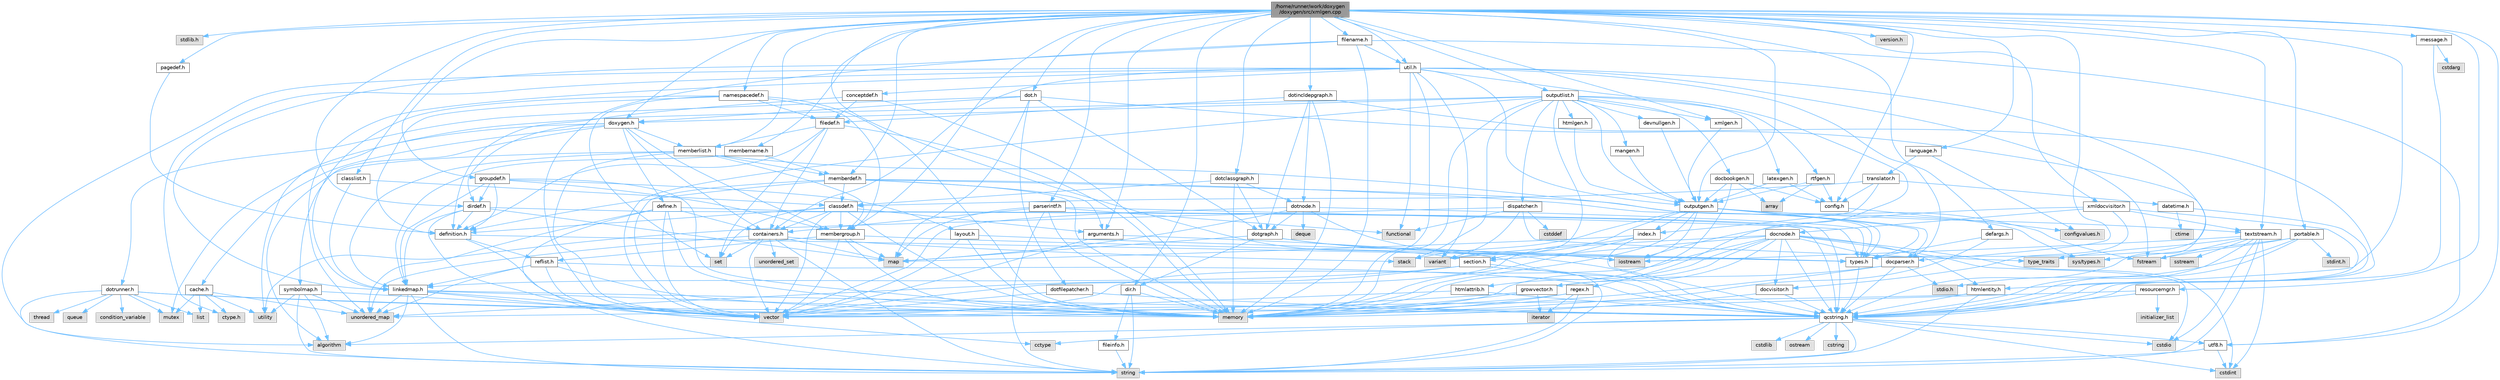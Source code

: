 digraph "/home/runner/work/doxygen/doxygen/src/xmlgen.cpp"
{
 // INTERACTIVE_SVG=YES
 // LATEX_PDF_SIZE
  bgcolor="transparent";
  edge [fontname=Helvetica,fontsize=10,labelfontname=Helvetica,labelfontsize=10];
  node [fontname=Helvetica,fontsize=10,shape=box,height=0.2,width=0.4];
  Node1 [id="Node000001",label="/home/runner/work/doxygen\l/doxygen/src/xmlgen.cpp",height=0.2,width=0.4,color="gray40", fillcolor="grey60", style="filled", fontcolor="black"];
  Node1 -> Node2 [id="edge1_Node000001_Node000002",color="steelblue1",style="solid"];
  Node2 [id="Node000002",label="stdlib.h",height=0.2,width=0.4,color="grey60", fillcolor="#E0E0E0", style="filled"];
  Node1 -> Node3 [id="edge2_Node000001_Node000003",color="steelblue1",style="solid"];
  Node3 [id="Node000003",label="textstream.h",height=0.2,width=0.4,color="grey40", fillcolor="white", style="filled",URL="$d4/d7d/textstream_8h.html",tooltip=" "];
  Node3 -> Node4 [id="edge3_Node000003_Node000004",color="steelblue1",style="solid"];
  Node4 [id="Node000004",label="string",height=0.2,width=0.4,color="grey60", fillcolor="#E0E0E0", style="filled"];
  Node3 -> Node5 [id="edge4_Node000003_Node000005",color="steelblue1",style="solid"];
  Node5 [id="Node000005",label="iostream",height=0.2,width=0.4,color="grey60", fillcolor="#E0E0E0", style="filled"];
  Node3 -> Node6 [id="edge5_Node000003_Node000006",color="steelblue1",style="solid"];
  Node6 [id="Node000006",label="sstream",height=0.2,width=0.4,color="grey60", fillcolor="#E0E0E0", style="filled"];
  Node3 -> Node7 [id="edge6_Node000003_Node000007",color="steelblue1",style="solid"];
  Node7 [id="Node000007",label="cstdint",height=0.2,width=0.4,color="grey60", fillcolor="#E0E0E0", style="filled"];
  Node3 -> Node8 [id="edge7_Node000003_Node000008",color="steelblue1",style="solid"];
  Node8 [id="Node000008",label="cstdio",height=0.2,width=0.4,color="grey60", fillcolor="#E0E0E0", style="filled"];
  Node3 -> Node9 [id="edge8_Node000003_Node000009",color="steelblue1",style="solid"];
  Node9 [id="Node000009",label="fstream",height=0.2,width=0.4,color="grey60", fillcolor="#E0E0E0", style="filled"];
  Node3 -> Node10 [id="edge9_Node000003_Node000010",color="steelblue1",style="solid"];
  Node10 [id="Node000010",label="type_traits",height=0.2,width=0.4,color="grey60", fillcolor="#E0E0E0", style="filled"];
  Node3 -> Node11 [id="edge10_Node000003_Node000011",color="steelblue1",style="solid"];
  Node11 [id="Node000011",label="qcstring.h",height=0.2,width=0.4,color="grey40", fillcolor="white", style="filled",URL="$d7/d5c/qcstring_8h.html",tooltip=" "];
  Node11 -> Node4 [id="edge11_Node000011_Node000004",color="steelblue1",style="solid"];
  Node11 -> Node12 [id="edge12_Node000011_Node000012",color="steelblue1",style="solid"];
  Node12 [id="Node000012",label="algorithm",height=0.2,width=0.4,color="grey60", fillcolor="#E0E0E0", style="filled"];
  Node11 -> Node13 [id="edge13_Node000011_Node000013",color="steelblue1",style="solid"];
  Node13 [id="Node000013",label="cctype",height=0.2,width=0.4,color="grey60", fillcolor="#E0E0E0", style="filled"];
  Node11 -> Node14 [id="edge14_Node000011_Node000014",color="steelblue1",style="solid"];
  Node14 [id="Node000014",label="cstring",height=0.2,width=0.4,color="grey60", fillcolor="#E0E0E0", style="filled"];
  Node11 -> Node8 [id="edge15_Node000011_Node000008",color="steelblue1",style="solid"];
  Node11 -> Node15 [id="edge16_Node000011_Node000015",color="steelblue1",style="solid"];
  Node15 [id="Node000015",label="cstdlib",height=0.2,width=0.4,color="grey60", fillcolor="#E0E0E0", style="filled"];
  Node11 -> Node7 [id="edge17_Node000011_Node000007",color="steelblue1",style="solid"];
  Node11 -> Node16 [id="edge18_Node000011_Node000016",color="steelblue1",style="solid"];
  Node16 [id="Node000016",label="ostream",height=0.2,width=0.4,color="grey60", fillcolor="#E0E0E0", style="filled"];
  Node11 -> Node17 [id="edge19_Node000011_Node000017",color="steelblue1",style="solid"];
  Node17 [id="Node000017",label="utf8.h",height=0.2,width=0.4,color="grey40", fillcolor="white", style="filled",URL="$db/d7c/utf8_8h.html",tooltip="Various UTF8 related helper functions."];
  Node17 -> Node7 [id="edge20_Node000017_Node000007",color="steelblue1",style="solid"];
  Node17 -> Node4 [id="edge21_Node000017_Node000004",color="steelblue1",style="solid"];
  Node1 -> Node18 [id="edge22_Node000001_Node000018",color="steelblue1",style="solid"];
  Node18 [id="Node000018",label="xmlgen.h",height=0.2,width=0.4,color="grey40", fillcolor="white", style="filled",URL="$d9/d67/xmlgen_8h.html",tooltip=" "];
  Node18 -> Node19 [id="edge23_Node000018_Node000019",color="steelblue1",style="solid"];
  Node19 [id="Node000019",label="outputgen.h",height=0.2,width=0.4,color="grey40", fillcolor="white", style="filled",URL="$df/d06/outputgen_8h.html",tooltip=" "];
  Node19 -> Node20 [id="edge24_Node000019_Node000020",color="steelblue1",style="solid"];
  Node20 [id="Node000020",label="memory",height=0.2,width=0.4,color="grey60", fillcolor="#E0E0E0", style="filled"];
  Node19 -> Node21 [id="edge25_Node000019_Node000021",color="steelblue1",style="solid"];
  Node21 [id="Node000021",label="stack",height=0.2,width=0.4,color="grey60", fillcolor="#E0E0E0", style="filled"];
  Node19 -> Node5 [id="edge26_Node000019_Node000005",color="steelblue1",style="solid"];
  Node19 -> Node9 [id="edge27_Node000019_Node000009",color="steelblue1",style="solid"];
  Node19 -> Node22 [id="edge28_Node000019_Node000022",color="steelblue1",style="solid"];
  Node22 [id="Node000022",label="types.h",height=0.2,width=0.4,color="grey40", fillcolor="white", style="filled",URL="$d9/d49/types_8h.html",tooltip="This file contains a number of basic enums and types."];
  Node22 -> Node11 [id="edge29_Node000022_Node000011",color="steelblue1",style="solid"];
  Node19 -> Node23 [id="edge30_Node000019_Node000023",color="steelblue1",style="solid"];
  Node23 [id="Node000023",label="index.h",height=0.2,width=0.4,color="grey40", fillcolor="white", style="filled",URL="$d1/db5/index_8h.html",tooltip=" "];
  Node23 -> Node20 [id="edge31_Node000023_Node000020",color="steelblue1",style="solid"];
  Node23 -> Node24 [id="edge32_Node000023_Node000024",color="steelblue1",style="solid"];
  Node24 [id="Node000024",label="vector",height=0.2,width=0.4,color="grey60", fillcolor="#E0E0E0", style="filled"];
  Node23 -> Node25 [id="edge33_Node000023_Node000025",color="steelblue1",style="solid"];
  Node25 [id="Node000025",label="map",height=0.2,width=0.4,color="grey60", fillcolor="#E0E0E0", style="filled"];
  Node23 -> Node11 [id="edge34_Node000023_Node000011",color="steelblue1",style="solid"];
  Node19 -> Node26 [id="edge35_Node000019_Node000026",color="steelblue1",style="solid"];
  Node26 [id="Node000026",label="section.h",height=0.2,width=0.4,color="grey40", fillcolor="white", style="filled",URL="$d1/d2a/section_8h.html",tooltip=" "];
  Node26 -> Node4 [id="edge36_Node000026_Node000004",color="steelblue1",style="solid"];
  Node26 -> Node27 [id="edge37_Node000026_Node000027",color="steelblue1",style="solid"];
  Node27 [id="Node000027",label="unordered_map",height=0.2,width=0.4,color="grey60", fillcolor="#E0E0E0", style="filled"];
  Node26 -> Node11 [id="edge38_Node000026_Node000011",color="steelblue1",style="solid"];
  Node26 -> Node28 [id="edge39_Node000026_Node000028",color="steelblue1",style="solid"];
  Node28 [id="Node000028",label="linkedmap.h",height=0.2,width=0.4,color="grey40", fillcolor="white", style="filled",URL="$da/de1/linkedmap_8h.html",tooltip=" "];
  Node28 -> Node27 [id="edge40_Node000028_Node000027",color="steelblue1",style="solid"];
  Node28 -> Node24 [id="edge41_Node000028_Node000024",color="steelblue1",style="solid"];
  Node28 -> Node20 [id="edge42_Node000028_Node000020",color="steelblue1",style="solid"];
  Node28 -> Node4 [id="edge43_Node000028_Node000004",color="steelblue1",style="solid"];
  Node28 -> Node12 [id="edge44_Node000028_Node000012",color="steelblue1",style="solid"];
  Node28 -> Node13 [id="edge45_Node000028_Node000013",color="steelblue1",style="solid"];
  Node28 -> Node11 [id="edge46_Node000028_Node000011",color="steelblue1",style="solid"];
  Node19 -> Node3 [id="edge47_Node000019_Node000003",color="steelblue1",style="solid"];
  Node19 -> Node29 [id="edge48_Node000019_Node000029",color="steelblue1",style="solid"];
  Node29 [id="Node000029",label="docparser.h",height=0.2,width=0.4,color="grey40", fillcolor="white", style="filled",URL="$de/d9c/docparser_8h.html",tooltip=" "];
  Node29 -> Node30 [id="edge49_Node000029_Node000030",color="steelblue1",style="solid"];
  Node30 [id="Node000030",label="stdio.h",height=0.2,width=0.4,color="grey60", fillcolor="#E0E0E0", style="filled"];
  Node29 -> Node20 [id="edge50_Node000029_Node000020",color="steelblue1",style="solid"];
  Node29 -> Node11 [id="edge51_Node000029_Node000011",color="steelblue1",style="solid"];
  Node29 -> Node31 [id="edge52_Node000029_Node000031",color="steelblue1",style="solid"];
  Node31 [id="Node000031",label="growvector.h",height=0.2,width=0.4,color="grey40", fillcolor="white", style="filled",URL="$d7/d50/growvector_8h.html",tooltip=" "];
  Node31 -> Node24 [id="edge53_Node000031_Node000024",color="steelblue1",style="solid"];
  Node31 -> Node20 [id="edge54_Node000031_Node000020",color="steelblue1",style="solid"];
  Node31 -> Node32 [id="edge55_Node000031_Node000032",color="steelblue1",style="solid"];
  Node32 [id="Node000032",label="iterator",height=0.2,width=0.4,color="grey60", fillcolor="#E0E0E0", style="filled"];
  Node1 -> Node33 [id="edge56_Node000001_Node000033",color="steelblue1",style="solid"];
  Node33 [id="Node000033",label="doxygen.h",height=0.2,width=0.4,color="grey40", fillcolor="white", style="filled",URL="$d1/da1/doxygen_8h.html",tooltip=" "];
  Node33 -> Node34 [id="edge57_Node000033_Node000034",color="steelblue1",style="solid"];
  Node34 [id="Node000034",label="mutex",height=0.2,width=0.4,color="grey60", fillcolor="#E0E0E0", style="filled"];
  Node33 -> Node35 [id="edge58_Node000033_Node000035",color="steelblue1",style="solid"];
  Node35 [id="Node000035",label="containers.h",height=0.2,width=0.4,color="grey40", fillcolor="white", style="filled",URL="$d5/d75/containers_8h.html",tooltip=" "];
  Node35 -> Node24 [id="edge59_Node000035_Node000024",color="steelblue1",style="solid"];
  Node35 -> Node4 [id="edge60_Node000035_Node000004",color="steelblue1",style="solid"];
  Node35 -> Node36 [id="edge61_Node000035_Node000036",color="steelblue1",style="solid"];
  Node36 [id="Node000036",label="set",height=0.2,width=0.4,color="grey60", fillcolor="#E0E0E0", style="filled"];
  Node35 -> Node25 [id="edge62_Node000035_Node000025",color="steelblue1",style="solid"];
  Node35 -> Node37 [id="edge63_Node000035_Node000037",color="steelblue1",style="solid"];
  Node37 [id="Node000037",label="unordered_set",height=0.2,width=0.4,color="grey60", fillcolor="#E0E0E0", style="filled"];
  Node35 -> Node27 [id="edge64_Node000035_Node000027",color="steelblue1",style="solid"];
  Node35 -> Node21 [id="edge65_Node000035_Node000021",color="steelblue1",style="solid"];
  Node33 -> Node38 [id="edge66_Node000033_Node000038",color="steelblue1",style="solid"];
  Node38 [id="Node000038",label="membergroup.h",height=0.2,width=0.4,color="grey40", fillcolor="white", style="filled",URL="$d9/d11/membergroup_8h.html",tooltip=" "];
  Node38 -> Node24 [id="edge67_Node000038_Node000024",color="steelblue1",style="solid"];
  Node38 -> Node25 [id="edge68_Node000038_Node000025",color="steelblue1",style="solid"];
  Node38 -> Node20 [id="edge69_Node000038_Node000020",color="steelblue1",style="solid"];
  Node38 -> Node22 [id="edge70_Node000038_Node000022",color="steelblue1",style="solid"];
  Node38 -> Node39 [id="edge71_Node000038_Node000039",color="steelblue1",style="solid"];
  Node39 [id="Node000039",label="reflist.h",height=0.2,width=0.4,color="grey40", fillcolor="white", style="filled",URL="$d1/d02/reflist_8h.html",tooltip=" "];
  Node39 -> Node24 [id="edge72_Node000039_Node000024",color="steelblue1",style="solid"];
  Node39 -> Node27 [id="edge73_Node000039_Node000027",color="steelblue1",style="solid"];
  Node39 -> Node20 [id="edge74_Node000039_Node000020",color="steelblue1",style="solid"];
  Node39 -> Node11 [id="edge75_Node000039_Node000011",color="steelblue1",style="solid"];
  Node39 -> Node28 [id="edge76_Node000039_Node000028",color="steelblue1",style="solid"];
  Node33 -> Node40 [id="edge77_Node000033_Node000040",color="steelblue1",style="solid"];
  Node40 [id="Node000040",label="dirdef.h",height=0.2,width=0.4,color="grey40", fillcolor="white", style="filled",URL="$d6/d15/dirdef_8h.html",tooltip=" "];
  Node40 -> Node24 [id="edge78_Node000040_Node000024",color="steelblue1",style="solid"];
  Node40 -> Node25 [id="edge79_Node000040_Node000025",color="steelblue1",style="solid"];
  Node40 -> Node11 [id="edge80_Node000040_Node000011",color="steelblue1",style="solid"];
  Node40 -> Node28 [id="edge81_Node000040_Node000028",color="steelblue1",style="solid"];
  Node40 -> Node41 [id="edge82_Node000040_Node000041",color="steelblue1",style="solid"];
  Node41 [id="Node000041",label="definition.h",height=0.2,width=0.4,color="grey40", fillcolor="white", style="filled",URL="$df/da1/definition_8h.html",tooltip=" "];
  Node41 -> Node24 [id="edge83_Node000041_Node000024",color="steelblue1",style="solid"];
  Node41 -> Node22 [id="edge84_Node000041_Node000022",color="steelblue1",style="solid"];
  Node41 -> Node39 [id="edge85_Node000041_Node000039",color="steelblue1",style="solid"];
  Node33 -> Node42 [id="edge86_Node000033_Node000042",color="steelblue1",style="solid"];
  Node42 [id="Node000042",label="memberlist.h",height=0.2,width=0.4,color="grey40", fillcolor="white", style="filled",URL="$dd/d78/memberlist_8h.html",tooltip=" "];
  Node42 -> Node24 [id="edge87_Node000042_Node000024",color="steelblue1",style="solid"];
  Node42 -> Node12 [id="edge88_Node000042_Node000012",color="steelblue1",style="solid"];
  Node42 -> Node43 [id="edge89_Node000042_Node000043",color="steelblue1",style="solid"];
  Node43 [id="Node000043",label="memberdef.h",height=0.2,width=0.4,color="grey40", fillcolor="white", style="filled",URL="$d4/d46/memberdef_8h.html",tooltip=" "];
  Node43 -> Node24 [id="edge90_Node000043_Node000024",color="steelblue1",style="solid"];
  Node43 -> Node20 [id="edge91_Node000043_Node000020",color="steelblue1",style="solid"];
  Node43 -> Node44 [id="edge92_Node000043_Node000044",color="steelblue1",style="solid"];
  Node44 [id="Node000044",label="sys/types.h",height=0.2,width=0.4,color="grey60", fillcolor="#E0E0E0", style="filled"];
  Node43 -> Node22 [id="edge93_Node000043_Node000022",color="steelblue1",style="solid"];
  Node43 -> Node41 [id="edge94_Node000043_Node000041",color="steelblue1",style="solid"];
  Node43 -> Node45 [id="edge95_Node000043_Node000045",color="steelblue1",style="solid"];
  Node45 [id="Node000045",label="arguments.h",height=0.2,width=0.4,color="grey40", fillcolor="white", style="filled",URL="$df/d9b/arguments_8h.html",tooltip=" "];
  Node45 -> Node24 [id="edge96_Node000045_Node000024",color="steelblue1",style="solid"];
  Node45 -> Node11 [id="edge97_Node000045_Node000011",color="steelblue1",style="solid"];
  Node43 -> Node46 [id="edge98_Node000043_Node000046",color="steelblue1",style="solid"];
  Node46 [id="Node000046",label="classdef.h",height=0.2,width=0.4,color="grey40", fillcolor="white", style="filled",URL="$d1/da6/classdef_8h.html",tooltip=" "];
  Node46 -> Node20 [id="edge99_Node000046_Node000020",color="steelblue1",style="solid"];
  Node46 -> Node24 [id="edge100_Node000046_Node000024",color="steelblue1",style="solid"];
  Node46 -> Node36 [id="edge101_Node000046_Node000036",color="steelblue1",style="solid"];
  Node46 -> Node35 [id="edge102_Node000046_Node000035",color="steelblue1",style="solid"];
  Node46 -> Node41 [id="edge103_Node000046_Node000041",color="steelblue1",style="solid"];
  Node46 -> Node45 [id="edge104_Node000046_Node000045",color="steelblue1",style="solid"];
  Node46 -> Node38 [id="edge105_Node000046_Node000038",color="steelblue1",style="solid"];
  Node42 -> Node28 [id="edge106_Node000042_Node000028",color="steelblue1",style="solid"];
  Node42 -> Node22 [id="edge107_Node000042_Node000022",color="steelblue1",style="solid"];
  Node42 -> Node38 [id="edge108_Node000042_Node000038",color="steelblue1",style="solid"];
  Node33 -> Node47 [id="edge109_Node000033_Node000047",color="steelblue1",style="solid"];
  Node47 [id="Node000047",label="define.h",height=0.2,width=0.4,color="grey40", fillcolor="white", style="filled",URL="$df/d67/define_8h.html",tooltip=" "];
  Node47 -> Node24 [id="edge110_Node000047_Node000024",color="steelblue1",style="solid"];
  Node47 -> Node20 [id="edge111_Node000047_Node000020",color="steelblue1",style="solid"];
  Node47 -> Node4 [id="edge112_Node000047_Node000004",color="steelblue1",style="solid"];
  Node47 -> Node27 [id="edge113_Node000047_Node000027",color="steelblue1",style="solid"];
  Node47 -> Node11 [id="edge114_Node000047_Node000011",color="steelblue1",style="solid"];
  Node47 -> Node35 [id="edge115_Node000047_Node000035",color="steelblue1",style="solid"];
  Node33 -> Node48 [id="edge116_Node000033_Node000048",color="steelblue1",style="solid"];
  Node48 [id="Node000048",label="cache.h",height=0.2,width=0.4,color="grey40", fillcolor="white", style="filled",URL="$d3/d26/cache_8h.html",tooltip=" "];
  Node48 -> Node49 [id="edge117_Node000048_Node000049",color="steelblue1",style="solid"];
  Node49 [id="Node000049",label="list",height=0.2,width=0.4,color="grey60", fillcolor="#E0E0E0", style="filled"];
  Node48 -> Node27 [id="edge118_Node000048_Node000027",color="steelblue1",style="solid"];
  Node48 -> Node34 [id="edge119_Node000048_Node000034",color="steelblue1",style="solid"];
  Node48 -> Node50 [id="edge120_Node000048_Node000050",color="steelblue1",style="solid"];
  Node50 [id="Node000050",label="utility",height=0.2,width=0.4,color="grey60", fillcolor="#E0E0E0", style="filled"];
  Node48 -> Node51 [id="edge121_Node000048_Node000051",color="steelblue1",style="solid"];
  Node51 [id="Node000051",label="ctype.h",height=0.2,width=0.4,color="grey60", fillcolor="#E0E0E0", style="filled"];
  Node33 -> Node52 [id="edge122_Node000033_Node000052",color="steelblue1",style="solid"];
  Node52 [id="Node000052",label="symbolmap.h",height=0.2,width=0.4,color="grey40", fillcolor="white", style="filled",URL="$d7/ddd/symbolmap_8h.html",tooltip=" "];
  Node52 -> Node12 [id="edge123_Node000052_Node000012",color="steelblue1",style="solid"];
  Node52 -> Node27 [id="edge124_Node000052_Node000027",color="steelblue1",style="solid"];
  Node52 -> Node24 [id="edge125_Node000052_Node000024",color="steelblue1",style="solid"];
  Node52 -> Node4 [id="edge126_Node000052_Node000004",color="steelblue1",style="solid"];
  Node52 -> Node50 [id="edge127_Node000052_Node000050",color="steelblue1",style="solid"];
  Node1 -> Node53 [id="edge128_Node000001_Node000053",color="steelblue1",style="solid"];
  Node53 [id="Node000053",label="message.h",height=0.2,width=0.4,color="grey40", fillcolor="white", style="filled",URL="$d2/d0d/message_8h.html",tooltip=" "];
  Node53 -> Node54 [id="edge129_Node000053_Node000054",color="steelblue1",style="solid"];
  Node54 [id="Node000054",label="cstdarg",height=0.2,width=0.4,color="grey60", fillcolor="#E0E0E0", style="filled"];
  Node53 -> Node11 [id="edge130_Node000053_Node000011",color="steelblue1",style="solid"];
  Node1 -> Node55 [id="edge131_Node000001_Node000055",color="steelblue1",style="solid"];
  Node55 [id="Node000055",label="config.h",height=0.2,width=0.4,color="grey40", fillcolor="white", style="filled",URL="$db/d16/config_8h.html",tooltip=" "];
  Node55 -> Node56 [id="edge132_Node000055_Node000056",color="steelblue1",style="solid"];
  Node56 [id="Node000056",label="configvalues.h",height=0.2,width=0.4,color="grey60", fillcolor="#E0E0E0", style="filled"];
  Node1 -> Node57 [id="edge133_Node000001_Node000057",color="steelblue1",style="solid"];
  Node57 [id="Node000057",label="classlist.h",height=0.2,width=0.4,color="grey40", fillcolor="white", style="filled",URL="$d2/df8/classlist_8h.html",tooltip=" "];
  Node57 -> Node28 [id="edge134_Node000057_Node000028",color="steelblue1",style="solid"];
  Node57 -> Node46 [id="edge135_Node000057_Node000046",color="steelblue1",style="solid"];
  Node1 -> Node58 [id="edge136_Node000001_Node000058",color="steelblue1",style="solid"];
  Node58 [id="Node000058",label="util.h",height=0.2,width=0.4,color="grey40", fillcolor="white", style="filled",URL="$d8/d3c/util_8h.html",tooltip="A bunch of utility functions."];
  Node58 -> Node20 [id="edge137_Node000058_Node000020",color="steelblue1",style="solid"];
  Node58 -> Node27 [id="edge138_Node000058_Node000027",color="steelblue1",style="solid"];
  Node58 -> Node12 [id="edge139_Node000058_Node000012",color="steelblue1",style="solid"];
  Node58 -> Node59 [id="edge140_Node000058_Node000059",color="steelblue1",style="solid"];
  Node59 [id="Node000059",label="functional",height=0.2,width=0.4,color="grey60", fillcolor="#E0E0E0", style="filled"];
  Node58 -> Node9 [id="edge141_Node000058_Node000009",color="steelblue1",style="solid"];
  Node58 -> Node60 [id="edge142_Node000058_Node000060",color="steelblue1",style="solid"];
  Node60 [id="Node000060",label="variant",height=0.2,width=0.4,color="grey60", fillcolor="#E0E0E0", style="filled"];
  Node58 -> Node51 [id="edge143_Node000058_Node000051",color="steelblue1",style="solid"];
  Node58 -> Node22 [id="edge144_Node000058_Node000022",color="steelblue1",style="solid"];
  Node58 -> Node29 [id="edge145_Node000058_Node000029",color="steelblue1",style="solid"];
  Node58 -> Node35 [id="edge146_Node000058_Node000035",color="steelblue1",style="solid"];
  Node58 -> Node19 [id="edge147_Node000058_Node000019",color="steelblue1",style="solid"];
  Node58 -> Node61 [id="edge148_Node000058_Node000061",color="steelblue1",style="solid"];
  Node61 [id="Node000061",label="regex.h",height=0.2,width=0.4,color="grey40", fillcolor="white", style="filled",URL="$d1/d21/regex_8h.html",tooltip=" "];
  Node61 -> Node20 [id="edge149_Node000061_Node000020",color="steelblue1",style="solid"];
  Node61 -> Node4 [id="edge150_Node000061_Node000004",color="steelblue1",style="solid"];
  Node61 -> Node24 [id="edge151_Node000061_Node000024",color="steelblue1",style="solid"];
  Node61 -> Node32 [id="edge152_Node000061_Node000032",color="steelblue1",style="solid"];
  Node58 -> Node62 [id="edge153_Node000058_Node000062",color="steelblue1",style="solid"];
  Node62 [id="Node000062",label="conceptdef.h",height=0.2,width=0.4,color="grey40", fillcolor="white", style="filled",URL="$da/df1/conceptdef_8h.html",tooltip=" "];
  Node62 -> Node20 [id="edge154_Node000062_Node000020",color="steelblue1",style="solid"];
  Node62 -> Node41 [id="edge155_Node000062_Node000041",color="steelblue1",style="solid"];
  Node62 -> Node63 [id="edge156_Node000062_Node000063",color="steelblue1",style="solid"];
  Node63 [id="Node000063",label="filedef.h",height=0.2,width=0.4,color="grey40", fillcolor="white", style="filled",URL="$d4/d3a/filedef_8h.html",tooltip=" "];
  Node63 -> Node20 [id="edge157_Node000063_Node000020",color="steelblue1",style="solid"];
  Node63 -> Node36 [id="edge158_Node000063_Node000036",color="steelblue1",style="solid"];
  Node63 -> Node41 [id="edge159_Node000063_Node000041",color="steelblue1",style="solid"];
  Node63 -> Node42 [id="edge160_Node000063_Node000042",color="steelblue1",style="solid"];
  Node63 -> Node35 [id="edge161_Node000063_Node000035",color="steelblue1",style="solid"];
  Node1 -> Node64 [id="edge162_Node000001_Node000064",color="steelblue1",style="solid"];
  Node64 [id="Node000064",label="defargs.h",height=0.2,width=0.4,color="grey40", fillcolor="white", style="filled",URL="$d8/d65/defargs_8h.html",tooltip=" "];
  Node64 -> Node22 [id="edge163_Node000064_Node000022",color="steelblue1",style="solid"];
  Node64 -> Node20 [id="edge164_Node000064_Node000020",color="steelblue1",style="solid"];
  Node1 -> Node19 [id="edge165_Node000001_Node000019",color="steelblue1",style="solid"];
  Node1 -> Node65 [id="edge166_Node000001_Node000065",color="steelblue1",style="solid"];
  Node65 [id="Node000065",label="outputlist.h",height=0.2,width=0.4,color="grey40", fillcolor="white", style="filled",URL="$d2/db9/outputlist_8h.html",tooltip=" "];
  Node65 -> Node50 [id="edge167_Node000065_Node000050",color="steelblue1",style="solid"];
  Node65 -> Node24 [id="edge168_Node000065_Node000024",color="steelblue1",style="solid"];
  Node65 -> Node20 [id="edge169_Node000065_Node000020",color="steelblue1",style="solid"];
  Node65 -> Node60 [id="edge170_Node000065_Node000060",color="steelblue1",style="solid"];
  Node65 -> Node21 [id="edge171_Node000065_Node000021",color="steelblue1",style="solid"];
  Node65 -> Node19 [id="edge172_Node000065_Node000019",color="steelblue1",style="solid"];
  Node65 -> Node33 [id="edge173_Node000065_Node000033",color="steelblue1",style="solid"];
  Node65 -> Node66 [id="edge174_Node000065_Node000066",color="steelblue1",style="solid"];
  Node66 [id="Node000066",label="dispatcher.h",height=0.2,width=0.4,color="grey40", fillcolor="white", style="filled",URL="$da/d73/dispatcher_8h.html",tooltip=" "];
  Node66 -> Node67 [id="edge175_Node000066_Node000067",color="steelblue1",style="solid"];
  Node67 [id="Node000067",label="cstddef",height=0.2,width=0.4,color="grey60", fillcolor="#E0E0E0", style="filled"];
  Node66 -> Node50 [id="edge176_Node000066_Node000050",color="steelblue1",style="solid"];
  Node66 -> Node59 [id="edge177_Node000066_Node000059",color="steelblue1",style="solid"];
  Node66 -> Node60 [id="edge178_Node000066_Node000060",color="steelblue1",style="solid"];
  Node66 -> Node10 [id="edge179_Node000066_Node000010",color="steelblue1",style="solid"];
  Node65 -> Node68 [id="edge180_Node000065_Node000068",color="steelblue1",style="solid"];
  Node68 [id="Node000068",label="htmlgen.h",height=0.2,width=0.4,color="grey40", fillcolor="white", style="filled",URL="$d8/d56/htmlgen_8h.html",tooltip=" "];
  Node68 -> Node19 [id="edge181_Node000068_Node000019",color="steelblue1",style="solid"];
  Node65 -> Node69 [id="edge182_Node000065_Node000069",color="steelblue1",style="solid"];
  Node69 [id="Node000069",label="latexgen.h",height=0.2,width=0.4,color="grey40", fillcolor="white", style="filled",URL="$d6/d9c/latexgen_8h.html",tooltip=" "];
  Node69 -> Node55 [id="edge183_Node000069_Node000055",color="steelblue1",style="solid"];
  Node69 -> Node19 [id="edge184_Node000069_Node000019",color="steelblue1",style="solid"];
  Node65 -> Node70 [id="edge185_Node000065_Node000070",color="steelblue1",style="solid"];
  Node70 [id="Node000070",label="rtfgen.h",height=0.2,width=0.4,color="grey40", fillcolor="white", style="filled",URL="$d4/daa/rtfgen_8h.html",tooltip=" "];
  Node70 -> Node71 [id="edge186_Node000070_Node000071",color="steelblue1",style="solid"];
  Node71 [id="Node000071",label="array",height=0.2,width=0.4,color="grey60", fillcolor="#E0E0E0", style="filled"];
  Node70 -> Node55 [id="edge187_Node000070_Node000055",color="steelblue1",style="solid"];
  Node70 -> Node19 [id="edge188_Node000070_Node000019",color="steelblue1",style="solid"];
  Node65 -> Node72 [id="edge189_Node000065_Node000072",color="steelblue1",style="solid"];
  Node72 [id="Node000072",label="mangen.h",height=0.2,width=0.4,color="grey40", fillcolor="white", style="filled",URL="$da/dc0/mangen_8h.html",tooltip=" "];
  Node72 -> Node19 [id="edge190_Node000072_Node000019",color="steelblue1",style="solid"];
  Node65 -> Node73 [id="edge191_Node000065_Node000073",color="steelblue1",style="solid"];
  Node73 [id="Node000073",label="docbookgen.h",height=0.2,width=0.4,color="grey40", fillcolor="white", style="filled",URL="$de/dea/docbookgen_8h.html",tooltip=" "];
  Node73 -> Node20 [id="edge192_Node000073_Node000020",color="steelblue1",style="solid"];
  Node73 -> Node71 [id="edge193_Node000073_Node000071",color="steelblue1",style="solid"];
  Node73 -> Node55 [id="edge194_Node000073_Node000055",color="steelblue1",style="solid"];
  Node73 -> Node19 [id="edge195_Node000073_Node000019",color="steelblue1",style="solid"];
  Node65 -> Node18 [id="edge196_Node000065_Node000018",color="steelblue1",style="solid"];
  Node65 -> Node74 [id="edge197_Node000065_Node000074",color="steelblue1",style="solid"];
  Node74 [id="Node000074",label="devnullgen.h",height=0.2,width=0.4,color="grey40", fillcolor="white", style="filled",URL="$d8/de5/devnullgen_8h.html",tooltip=" "];
  Node74 -> Node19 [id="edge198_Node000074_Node000019",color="steelblue1",style="solid"];
  Node1 -> Node75 [id="edge199_Node000001_Node000075",color="steelblue1",style="solid"];
  Node75 [id="Node000075",label="dot.h",height=0.2,width=0.4,color="grey40", fillcolor="white", style="filled",URL="$d6/d4a/dot_8h.html",tooltip=" "];
  Node75 -> Node25 [id="edge200_Node000075_Node000025",color="steelblue1",style="solid"];
  Node75 -> Node11 [id="edge201_Node000075_Node000011",color="steelblue1",style="solid"];
  Node75 -> Node76 [id="edge202_Node000075_Node000076",color="steelblue1",style="solid"];
  Node76 [id="Node000076",label="dotgraph.h",height=0.2,width=0.4,color="grey40", fillcolor="white", style="filled",URL="$d0/daa/dotgraph_8h.html",tooltip=" "];
  Node76 -> Node5 [id="edge203_Node000076_Node000005",color="steelblue1",style="solid"];
  Node76 -> Node25 [id="edge204_Node000076_Node000025",color="steelblue1",style="solid"];
  Node76 -> Node11 [id="edge205_Node000076_Node000011",color="steelblue1",style="solid"];
  Node76 -> Node77 [id="edge206_Node000076_Node000077",color="steelblue1",style="solid"];
  Node77 [id="Node000077",label="dir.h",height=0.2,width=0.4,color="grey40", fillcolor="white", style="filled",URL="$df/d9c/dir_8h.html",tooltip=" "];
  Node77 -> Node4 [id="edge207_Node000077_Node000004",color="steelblue1",style="solid"];
  Node77 -> Node20 [id="edge208_Node000077_Node000020",color="steelblue1",style="solid"];
  Node77 -> Node78 [id="edge209_Node000077_Node000078",color="steelblue1",style="solid"];
  Node78 [id="Node000078",label="fileinfo.h",height=0.2,width=0.4,color="grey40", fillcolor="white", style="filled",URL="$df/d45/fileinfo_8h.html",tooltip=" "];
  Node78 -> Node4 [id="edge210_Node000078_Node000004",color="steelblue1",style="solid"];
  Node75 -> Node79 [id="edge211_Node000075_Node000079",color="steelblue1",style="solid"];
  Node79 [id="Node000079",label="dotfilepatcher.h",height=0.2,width=0.4,color="grey40", fillcolor="white", style="filled",URL="$d3/d38/dotfilepatcher_8h.html",tooltip=" "];
  Node79 -> Node24 [id="edge212_Node000079_Node000024",color="steelblue1",style="solid"];
  Node79 -> Node11 [id="edge213_Node000079_Node000011",color="steelblue1",style="solid"];
  Node75 -> Node80 [id="edge214_Node000075_Node000080",color="steelblue1",style="solid"];
  Node80 [id="Node000080",label="dotrunner.h",height=0.2,width=0.4,color="grey40", fillcolor="white", style="filled",URL="$d2/dd1/dotrunner_8h.html",tooltip=" "];
  Node80 -> Node4 [id="edge215_Node000080_Node000004",color="steelblue1",style="solid"];
  Node80 -> Node81 [id="edge216_Node000080_Node000081",color="steelblue1",style="solid"];
  Node81 [id="Node000081",label="thread",height=0.2,width=0.4,color="grey60", fillcolor="#E0E0E0", style="filled"];
  Node80 -> Node49 [id="edge217_Node000080_Node000049",color="steelblue1",style="solid"];
  Node80 -> Node82 [id="edge218_Node000080_Node000082",color="steelblue1",style="solid"];
  Node82 [id="Node000082",label="queue",height=0.2,width=0.4,color="grey60", fillcolor="#E0E0E0", style="filled"];
  Node80 -> Node34 [id="edge219_Node000080_Node000034",color="steelblue1",style="solid"];
  Node80 -> Node83 [id="edge220_Node000080_Node000083",color="steelblue1",style="solid"];
  Node83 [id="Node000083",label="condition_variable",height=0.2,width=0.4,color="grey60", fillcolor="#E0E0E0", style="filled"];
  Node80 -> Node20 [id="edge221_Node000080_Node000020",color="steelblue1",style="solid"];
  Node80 -> Node11 [id="edge222_Node000080_Node000011",color="steelblue1",style="solid"];
  Node75 -> Node33 [id="edge223_Node000075_Node000033",color="steelblue1",style="solid"];
  Node1 -> Node84 [id="edge224_Node000001_Node000084",color="steelblue1",style="solid"];
  Node84 [id="Node000084",label="dotclassgraph.h",height=0.2,width=0.4,color="grey40", fillcolor="white", style="filled",URL="$d5/d04/dotclassgraph_8h.html",tooltip=" "];
  Node84 -> Node20 [id="edge225_Node000084_Node000020",color="steelblue1",style="solid"];
  Node84 -> Node46 [id="edge226_Node000084_Node000046",color="steelblue1",style="solid"];
  Node84 -> Node85 [id="edge227_Node000084_Node000085",color="steelblue1",style="solid"];
  Node85 [id="Node000085",label="dotnode.h",height=0.2,width=0.4,color="grey40", fillcolor="white", style="filled",URL="$d8/d3b/dotnode_8h.html",tooltip=" "];
  Node85 -> Node24 [id="edge228_Node000085_Node000024",color="steelblue1",style="solid"];
  Node85 -> Node25 [id="edge229_Node000085_Node000025",color="steelblue1",style="solid"];
  Node85 -> Node86 [id="edge230_Node000085_Node000086",color="steelblue1",style="solid"];
  Node86 [id="Node000086",label="deque",height=0.2,width=0.4,color="grey60", fillcolor="#E0E0E0", style="filled"];
  Node85 -> Node5 [id="edge231_Node000085_Node000005",color="steelblue1",style="solid"];
  Node85 -> Node22 [id="edge232_Node000085_Node000022",color="steelblue1",style="solid"];
  Node85 -> Node76 [id="edge233_Node000085_Node000076",color="steelblue1",style="solid"];
  Node84 -> Node76 [id="edge234_Node000084_Node000076",color="steelblue1",style="solid"];
  Node1 -> Node87 [id="edge235_Node000001_Node000087",color="steelblue1",style="solid"];
  Node87 [id="Node000087",label="dotincldepgraph.h",height=0.2,width=0.4,color="grey40", fillcolor="white", style="filled",URL="$dd/d8c/dotincldepgraph_8h.html",tooltip=" "];
  Node87 -> Node20 [id="edge236_Node000087_Node000020",color="steelblue1",style="solid"];
  Node87 -> Node11 [id="edge237_Node000087_Node000011",color="steelblue1",style="solid"];
  Node87 -> Node63 [id="edge238_Node000087_Node000063",color="steelblue1",style="solid"];
  Node87 -> Node85 [id="edge239_Node000087_Node000085",color="steelblue1",style="solid"];
  Node87 -> Node76 [id="edge240_Node000087_Node000076",color="steelblue1",style="solid"];
  Node1 -> Node88 [id="edge241_Node000001_Node000088",color="steelblue1",style="solid"];
  Node88 [id="Node000088",label="pagedef.h",height=0.2,width=0.4,color="grey40", fillcolor="white", style="filled",URL="$dd/d66/pagedef_8h.html",tooltip=" "];
  Node88 -> Node41 [id="edge242_Node000088_Node000041",color="steelblue1",style="solid"];
  Node1 -> Node89 [id="edge243_Node000001_Node000089",color="steelblue1",style="solid"];
  Node89 [id="Node000089",label="filename.h",height=0.2,width=0.4,color="grey40", fillcolor="white", style="filled",URL="$dc/dd6/filename_8h.html",tooltip=" "];
  Node89 -> Node20 [id="edge244_Node000089_Node000020",color="steelblue1",style="solid"];
  Node89 -> Node24 [id="edge245_Node000089_Node000024",color="steelblue1",style="solid"];
  Node89 -> Node28 [id="edge246_Node000089_Node000028",color="steelblue1",style="solid"];
  Node89 -> Node17 [id="edge247_Node000089_Node000017",color="steelblue1",style="solid"];
  Node89 -> Node58 [id="edge248_Node000089_Node000058",color="steelblue1",style="solid"];
  Node1 -> Node90 [id="edge249_Node000001_Node000090",color="steelblue1",style="solid"];
  Node90 [id="Node000090",label="version.h",height=0.2,width=0.4,color="grey60", fillcolor="#E0E0E0", style="filled"];
  Node1 -> Node91 [id="edge250_Node000001_Node000091",color="steelblue1",style="solid"];
  Node91 [id="Node000091",label="xmldocvisitor.h",height=0.2,width=0.4,color="grey40", fillcolor="white", style="filled",URL="$df/d2b/xmldocvisitor_8h.html",tooltip=" "];
  Node91 -> Node5 [id="edge251_Node000091_Node000005",color="steelblue1",style="solid"];
  Node91 -> Node11 [id="edge252_Node000091_Node000011",color="steelblue1",style="solid"];
  Node91 -> Node92 [id="edge253_Node000091_Node000092",color="steelblue1",style="solid"];
  Node92 [id="Node000092",label="docvisitor.h",height=0.2,width=0.4,color="grey40", fillcolor="white", style="filled",URL="$d2/d3c/docvisitor_8h.html",tooltip=" "];
  Node92 -> Node20 [id="edge254_Node000092_Node000020",color="steelblue1",style="solid"];
  Node92 -> Node11 [id="edge255_Node000092_Node000011",color="steelblue1",style="solid"];
  Node91 -> Node93 [id="edge256_Node000091_Node000093",color="steelblue1",style="solid"];
  Node93 [id="Node000093",label="docnode.h",height=0.2,width=0.4,color="grey40", fillcolor="white", style="filled",URL="$de/d2b/docnode_8h.html",tooltip=" "];
  Node93 -> Node8 [id="edge257_Node000093_Node000008",color="steelblue1",style="solid"];
  Node93 -> Node7 [id="edge258_Node000093_Node000007",color="steelblue1",style="solid"];
  Node93 -> Node24 [id="edge259_Node000093_Node000024",color="steelblue1",style="solid"];
  Node93 -> Node20 [id="edge260_Node000093_Node000020",color="steelblue1",style="solid"];
  Node93 -> Node60 [id="edge261_Node000093_Node000060",color="steelblue1",style="solid"];
  Node93 -> Node11 [id="edge262_Node000093_Node000011",color="steelblue1",style="solid"];
  Node93 -> Node92 [id="edge263_Node000093_Node000092",color="steelblue1",style="solid"];
  Node93 -> Node29 [id="edge264_Node000093_Node000029",color="steelblue1",style="solid"];
  Node93 -> Node94 [id="edge265_Node000093_Node000094",color="steelblue1",style="solid"];
  Node94 [id="Node000094",label="htmlattrib.h",height=0.2,width=0.4,color="grey40", fillcolor="white", style="filled",URL="$d0/d73/htmlattrib_8h.html",tooltip=" "];
  Node94 -> Node24 [id="edge266_Node000094_Node000024",color="steelblue1",style="solid"];
  Node94 -> Node11 [id="edge267_Node000094_Node000011",color="steelblue1",style="solid"];
  Node93 -> Node95 [id="edge268_Node000093_Node000095",color="steelblue1",style="solid"];
  Node95 [id="Node000095",label="htmlentity.h",height=0.2,width=0.4,color="grey40", fillcolor="white", style="filled",URL="$db/dc6/htmlentity_8h.html",tooltip=" "];
  Node95 -> Node27 [id="edge269_Node000095_Node000027",color="steelblue1",style="solid"];
  Node95 -> Node4 [id="edge270_Node000095_Node000004",color="steelblue1",style="solid"];
  Node95 -> Node11 [id="edge271_Node000095_Node000011",color="steelblue1",style="solid"];
  Node93 -> Node31 [id="edge272_Node000093_Node000031",color="steelblue1",style="solid"];
  Node93 -> Node26 [id="edge273_Node000093_Node000026",color="steelblue1",style="solid"];
  Node91 -> Node3 [id="edge274_Node000091_Node000003",color="steelblue1",style="solid"];
  Node1 -> Node29 [id="edge275_Node000001_Node000029",color="steelblue1",style="solid"];
  Node1 -> Node96 [id="edge276_Node000001_Node000096",color="steelblue1",style="solid"];
  Node96 [id="Node000096",label="language.h",height=0.2,width=0.4,color="grey40", fillcolor="white", style="filled",URL="$d8/dce/language_8h.html",tooltip=" "];
  Node96 -> Node97 [id="edge277_Node000096_Node000097",color="steelblue1",style="solid"];
  Node97 [id="Node000097",label="translator.h",height=0.2,width=0.4,color="grey40", fillcolor="white", style="filled",URL="$d9/df1/translator_8h.html",tooltip=" "];
  Node97 -> Node46 [id="edge278_Node000097_Node000046",color="steelblue1",style="solid"];
  Node97 -> Node55 [id="edge279_Node000097_Node000055",color="steelblue1",style="solid"];
  Node97 -> Node98 [id="edge280_Node000097_Node000098",color="steelblue1",style="solid"];
  Node98 [id="Node000098",label="datetime.h",height=0.2,width=0.4,color="grey40", fillcolor="white", style="filled",URL="$de/d1b/datetime_8h.html",tooltip=" "];
  Node98 -> Node99 [id="edge281_Node000098_Node000099",color="steelblue1",style="solid"];
  Node99 [id="Node000099",label="ctime",height=0.2,width=0.4,color="grey60", fillcolor="#E0E0E0", style="filled"];
  Node98 -> Node11 [id="edge282_Node000098_Node000011",color="steelblue1",style="solid"];
  Node97 -> Node23 [id="edge283_Node000097_Node000023",color="steelblue1",style="solid"];
  Node96 -> Node56 [id="edge284_Node000096_Node000056",color="steelblue1",style="solid"];
  Node1 -> Node100 [id="edge285_Node000001_Node000100",color="steelblue1",style="solid"];
  Node100 [id="Node000100",label="parserintf.h",height=0.2,width=0.4,color="grey40", fillcolor="white", style="filled",URL="$da/d55/parserintf_8h.html",tooltip=" "];
  Node100 -> Node59 [id="edge286_Node000100_Node000059",color="steelblue1",style="solid"];
  Node100 -> Node20 [id="edge287_Node000100_Node000020",color="steelblue1",style="solid"];
  Node100 -> Node25 [id="edge288_Node000100_Node000025",color="steelblue1",style="solid"];
  Node100 -> Node4 [id="edge289_Node000100_Node000004",color="steelblue1",style="solid"];
  Node100 -> Node22 [id="edge290_Node000100_Node000022",color="steelblue1",style="solid"];
  Node100 -> Node35 [id="edge291_Node000100_Node000035",color="steelblue1",style="solid"];
  Node1 -> Node45 [id="edge292_Node000001_Node000045",color="steelblue1",style="solid"];
  Node1 -> Node42 [id="edge293_Node000001_Node000042",color="steelblue1",style="solid"];
  Node1 -> Node101 [id="edge294_Node000001_Node000101",color="steelblue1",style="solid"];
  Node101 [id="Node000101",label="groupdef.h",height=0.2,width=0.4,color="grey40", fillcolor="white", style="filled",URL="$d1/de6/groupdef_8h.html",tooltip=" "];
  Node101 -> Node20 [id="edge295_Node000101_Node000020",color="steelblue1",style="solid"];
  Node101 -> Node41 [id="edge296_Node000101_Node000041",color="steelblue1",style="solid"];
  Node101 -> Node40 [id="edge297_Node000101_Node000040",color="steelblue1",style="solid"];
  Node101 -> Node102 [id="edge298_Node000101_Node000102",color="steelblue1",style="solid"];
  Node102 [id="Node000102",label="layout.h",height=0.2,width=0.4,color="grey40", fillcolor="white", style="filled",URL="$db/d51/layout_8h.html",tooltip=" "];
  Node102 -> Node20 [id="edge299_Node000102_Node000020",color="steelblue1",style="solid"];
  Node102 -> Node24 [id="edge300_Node000102_Node000024",color="steelblue1",style="solid"];
  Node102 -> Node22 [id="edge301_Node000102_Node000022",color="steelblue1",style="solid"];
  Node101 -> Node38 [id="edge302_Node000101_Node000038",color="steelblue1",style="solid"];
  Node101 -> Node28 [id="edge303_Node000101_Node000028",color="steelblue1",style="solid"];
  Node1 -> Node43 [id="edge304_Node000001_Node000043",color="steelblue1",style="solid"];
  Node1 -> Node103 [id="edge305_Node000001_Node000103",color="steelblue1",style="solid"];
  Node103 [id="Node000103",label="namespacedef.h",height=0.2,width=0.4,color="grey40", fillcolor="white", style="filled",URL="$d7/d97/namespacedef_8h.html",tooltip=" "];
  Node103 -> Node20 [id="edge306_Node000103_Node000020",color="steelblue1",style="solid"];
  Node103 -> Node36 [id="edge307_Node000103_Node000036",color="steelblue1",style="solid"];
  Node103 -> Node41 [id="edge308_Node000103_Node000041",color="steelblue1",style="solid"];
  Node103 -> Node63 [id="edge309_Node000103_Node000063",color="steelblue1",style="solid"];
  Node103 -> Node28 [id="edge310_Node000103_Node000028",color="steelblue1",style="solid"];
  Node103 -> Node38 [id="edge311_Node000103_Node000038",color="steelblue1",style="solid"];
  Node1 -> Node104 [id="edge312_Node000001_Node000104",color="steelblue1",style="solid"];
  Node104 [id="Node000104",label="membername.h",height=0.2,width=0.4,color="grey40", fillcolor="white", style="filled",URL="$d7/dfc/membername_8h.html",tooltip=" "];
  Node104 -> Node43 [id="edge313_Node000104_Node000043",color="steelblue1",style="solid"];
  Node104 -> Node28 [id="edge314_Node000104_Node000028",color="steelblue1",style="solid"];
  Node1 -> Node38 [id="edge315_Node000001_Node000038",color="steelblue1",style="solid"];
  Node1 -> Node40 [id="edge316_Node000001_Node000040",color="steelblue1",style="solid"];
  Node1 -> Node26 [id="edge317_Node000001_Node000026",color="steelblue1",style="solid"];
  Node1 -> Node95 [id="edge318_Node000001_Node000095",color="steelblue1",style="solid"];
  Node1 -> Node105 [id="edge319_Node000001_Node000105",color="steelblue1",style="solid"];
  Node105 [id="Node000105",label="resourcemgr.h",height=0.2,width=0.4,color="grey40", fillcolor="white", style="filled",URL="$d6/d07/resourcemgr_8h.html",tooltip=" "];
  Node105 -> Node20 [id="edge320_Node000105_Node000020",color="steelblue1",style="solid"];
  Node105 -> Node106 [id="edge321_Node000105_Node000106",color="steelblue1",style="solid"];
  Node106 [id="Node000106",label="initializer_list",height=0.2,width=0.4,color="grey60", fillcolor="#E0E0E0", style="filled"];
  Node105 -> Node11 [id="edge322_Node000105_Node000011",color="steelblue1",style="solid"];
  Node1 -> Node77 [id="edge323_Node000001_Node000077",color="steelblue1",style="solid"];
  Node1 -> Node17 [id="edge324_Node000001_Node000017",color="steelblue1",style="solid"];
  Node1 -> Node107 [id="edge325_Node000001_Node000107",color="steelblue1",style="solid"];
  Node107 [id="Node000107",label="portable.h",height=0.2,width=0.4,color="grey40", fillcolor="white", style="filled",URL="$d2/de2/portable_8h.html",tooltip="Portable versions of functions that are platform dependent."];
  Node107 -> Node30 [id="edge326_Node000107_Node000030",color="steelblue1",style="solid"];
  Node107 -> Node44 [id="edge327_Node000107_Node000044",color="steelblue1",style="solid"];
  Node107 -> Node108 [id="edge328_Node000107_Node000108",color="steelblue1",style="solid"];
  Node108 [id="Node000108",label="stdint.h",height=0.2,width=0.4,color="grey60", fillcolor="#E0E0E0", style="filled"];
  Node107 -> Node9 [id="edge329_Node000107_Node000009",color="steelblue1",style="solid"];
  Node107 -> Node11 [id="edge330_Node000107_Node000011",color="steelblue1",style="solid"];
}
